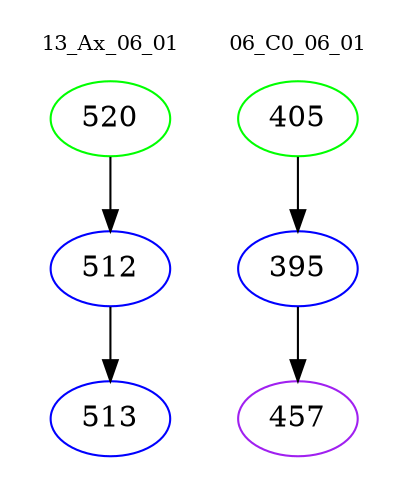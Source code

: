 digraph{
subgraph cluster_0 {
color = white
label = "13_Ax_06_01";
fontsize=10;
T0_520 [label="520", color="green"]
T0_520 -> T0_512 [color="black"]
T0_512 [label="512", color="blue"]
T0_512 -> T0_513 [color="black"]
T0_513 [label="513", color="blue"]
}
subgraph cluster_1 {
color = white
label = "06_C0_06_01";
fontsize=10;
T1_405 [label="405", color="green"]
T1_405 -> T1_395 [color="black"]
T1_395 [label="395", color="blue"]
T1_395 -> T1_457 [color="black"]
T1_457 [label="457", color="purple"]
}
}
